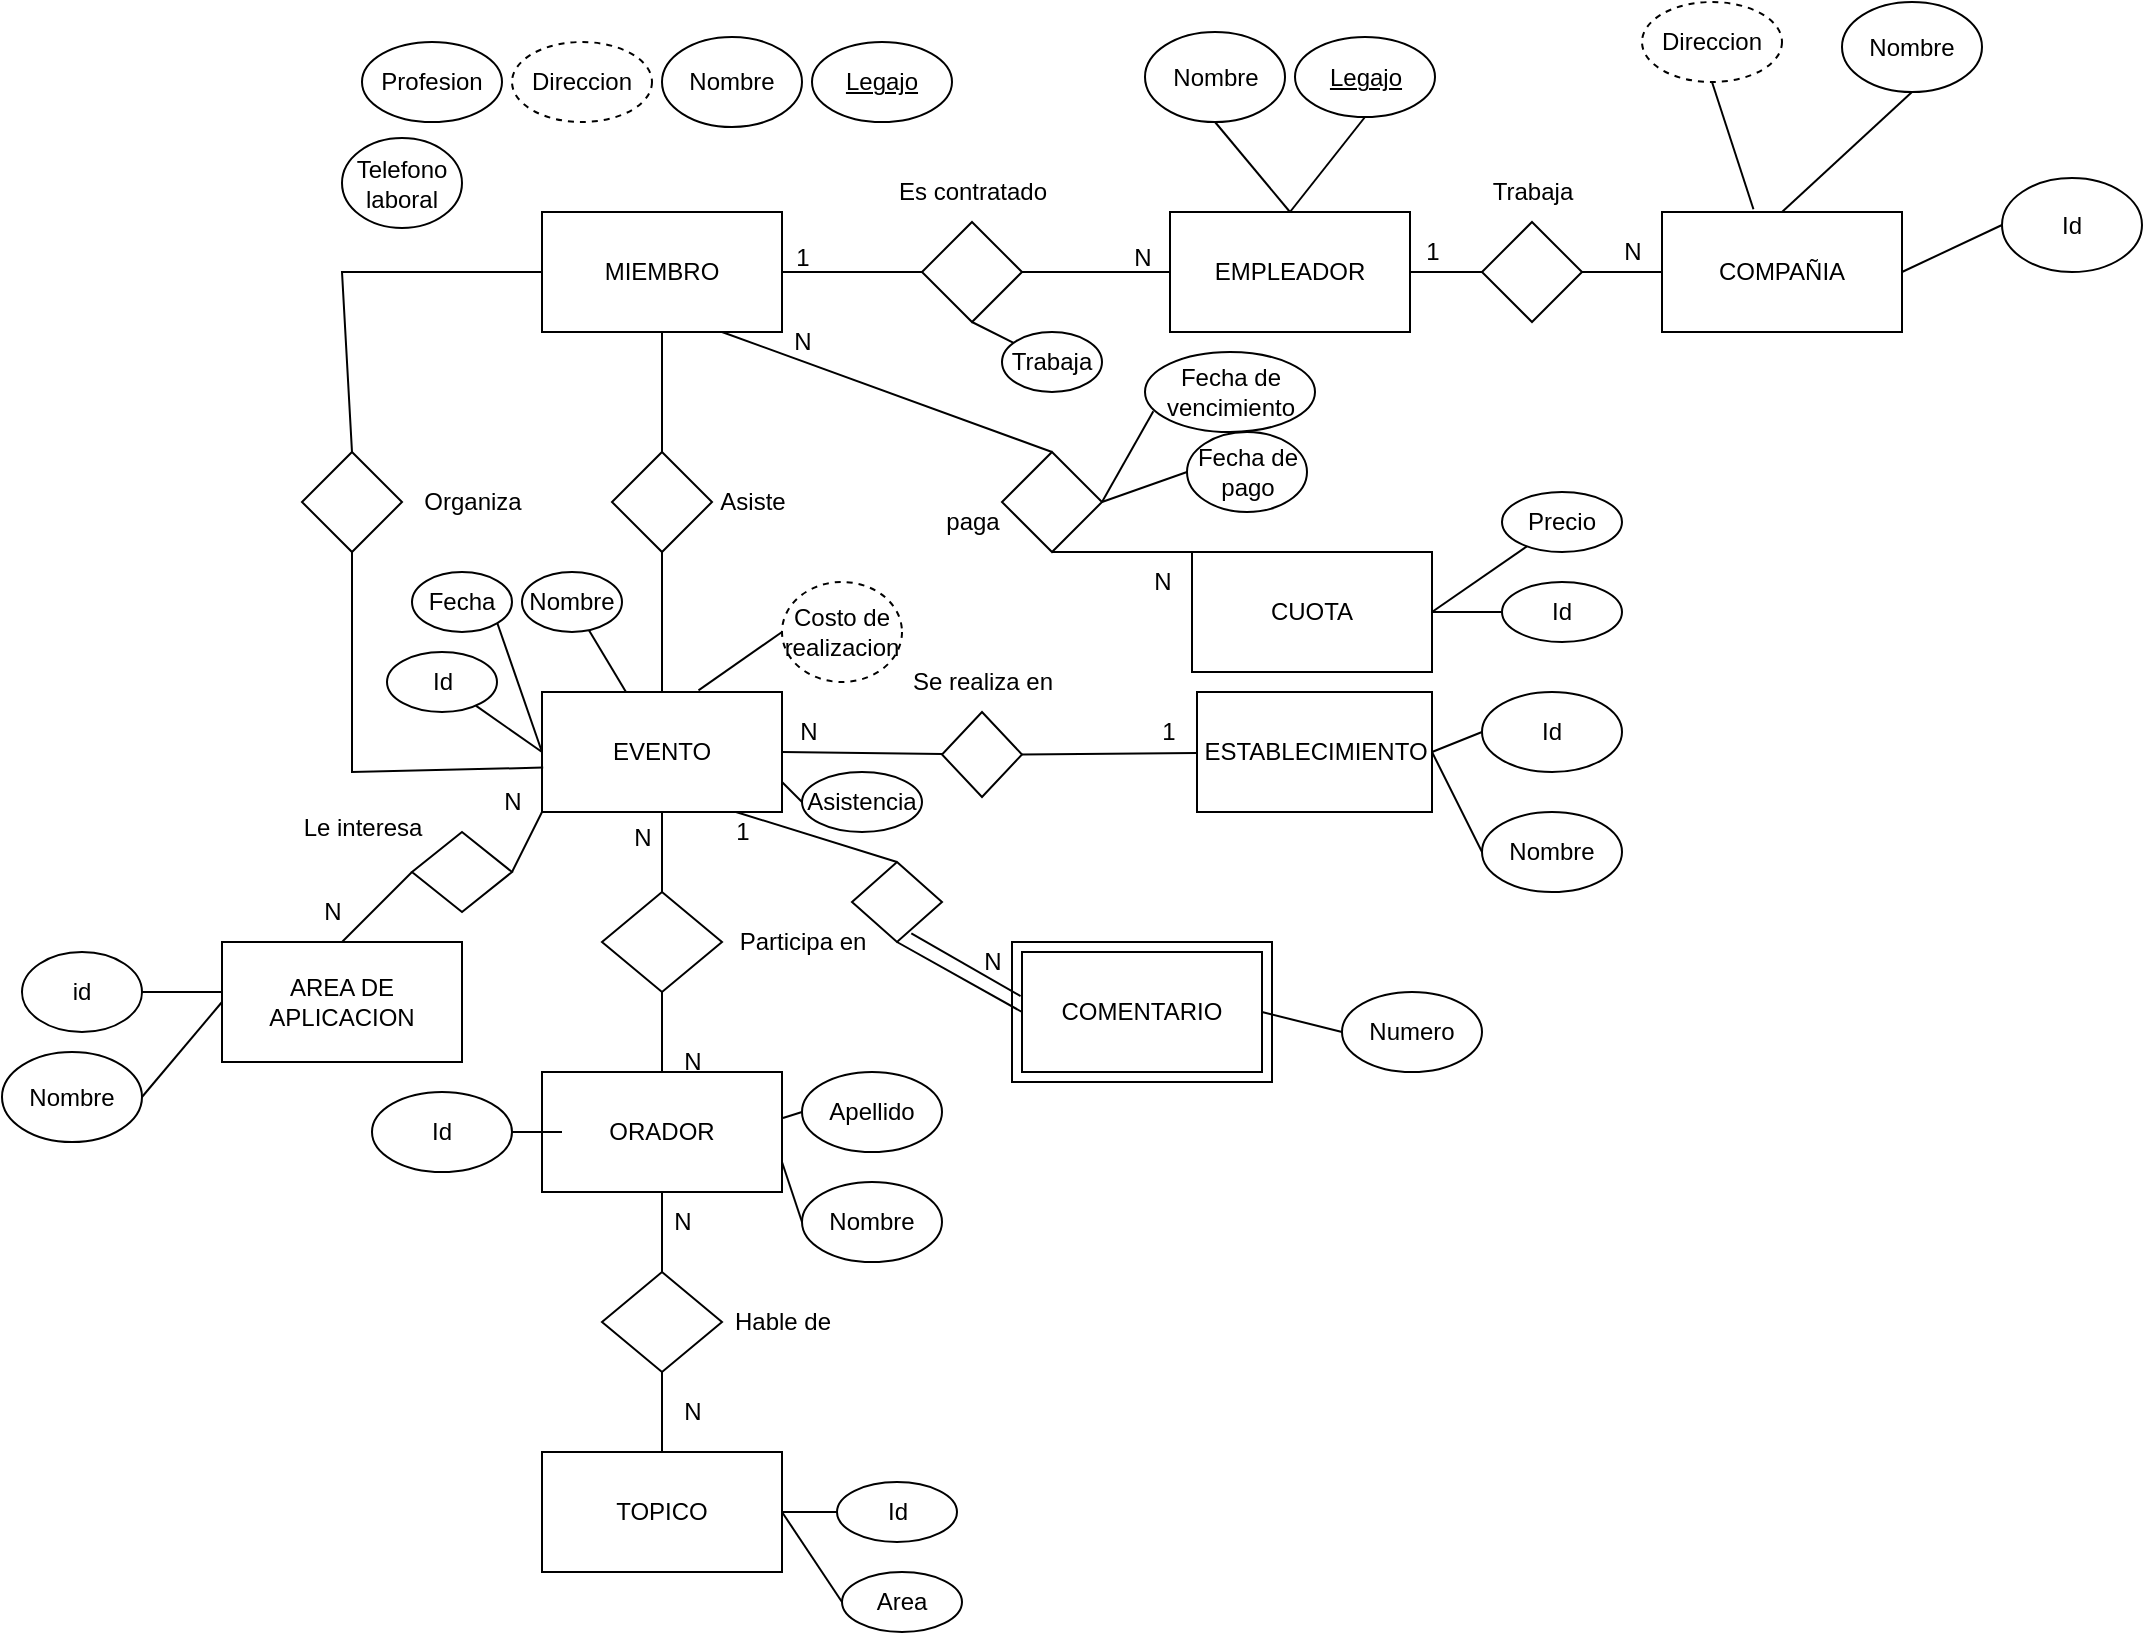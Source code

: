 <mxfile version="21.1.8" type="device">
  <diagram name="Página-1" id="GfS5PUBoxYJQztUa7kK-">
    <mxGraphModel dx="2062" dy="1815" grid="1" gridSize="10" guides="1" tooltips="1" connect="1" arrows="1" fold="1" page="1" pageScale="1" pageWidth="827" pageHeight="1169" math="0" shadow="0">
      <root>
        <mxCell id="0" />
        <mxCell id="1" parent="0" />
        <mxCell id="ZhaH2Ic472sz3L4v5rn1-83" value="" style="rounded=0;whiteSpace=wrap;html=1;glass=0;shadow=0;" vertex="1" parent="1">
          <mxGeometry x="275" y="405" width="130" height="70" as="geometry" />
        </mxCell>
        <mxCell id="ZhaH2Ic472sz3L4v5rn1-1" value="MIEMBRO" style="rounded=0;whiteSpace=wrap;html=1;" vertex="1" parent="1">
          <mxGeometry x="40" y="40" width="120" height="60" as="geometry" />
        </mxCell>
        <mxCell id="ZhaH2Ic472sz3L4v5rn1-2" value="EMPLEADOR" style="rounded=0;whiteSpace=wrap;html=1;" vertex="1" parent="1">
          <mxGeometry x="354" y="40" width="120" height="60" as="geometry" />
        </mxCell>
        <mxCell id="ZhaH2Ic472sz3L4v5rn1-3" value="" style="endArrow=none;html=1;rounded=0;exitX=1;exitY=0.5;exitDx=0;exitDy=0;" edge="1" parent="1" source="ZhaH2Ic472sz3L4v5rn1-1" target="ZhaH2Ic472sz3L4v5rn1-4">
          <mxGeometry width="50" height="50" relative="1" as="geometry">
            <mxPoint x="200" y="80" as="sourcePoint" />
            <mxPoint x="250" y="30" as="targetPoint" />
          </mxGeometry>
        </mxCell>
        <mxCell id="ZhaH2Ic472sz3L4v5rn1-4" value="" style="rhombus;whiteSpace=wrap;html=1;" vertex="1" parent="1">
          <mxGeometry x="230" y="45" width="50" height="50" as="geometry" />
        </mxCell>
        <mxCell id="ZhaH2Ic472sz3L4v5rn1-5" value="" style="endArrow=none;html=1;rounded=0;exitX=1;exitY=0.5;exitDx=0;exitDy=0;" edge="1" parent="1" source="ZhaH2Ic472sz3L4v5rn1-4" target="ZhaH2Ic472sz3L4v5rn1-2">
          <mxGeometry width="50" height="50" relative="1" as="geometry">
            <mxPoint x="390" y="210" as="sourcePoint" />
            <mxPoint x="440" y="160" as="targetPoint" />
          </mxGeometry>
        </mxCell>
        <mxCell id="ZhaH2Ic472sz3L4v5rn1-6" value="Es contratado" style="text;html=1;align=center;verticalAlign=middle;resizable=0;points=[];autosize=1;strokeColor=none;fillColor=none;" vertex="1" parent="1">
          <mxGeometry x="205" y="15" width="100" height="30" as="geometry" />
        </mxCell>
        <mxCell id="ZhaH2Ic472sz3L4v5rn1-7" value="EVENTO" style="rounded=0;whiteSpace=wrap;html=1;" vertex="1" parent="1">
          <mxGeometry x="40" y="280" width="120" height="60" as="geometry" />
        </mxCell>
        <mxCell id="ZhaH2Ic472sz3L4v5rn1-8" value="1" style="text;html=1;align=center;verticalAlign=middle;resizable=0;points=[];autosize=1;strokeColor=none;fillColor=none;" vertex="1" parent="1">
          <mxGeometry x="155" y="48" width="30" height="30" as="geometry" />
        </mxCell>
        <mxCell id="ZhaH2Ic472sz3L4v5rn1-9" value="N" style="text;html=1;align=center;verticalAlign=middle;resizable=0;points=[];autosize=1;strokeColor=none;fillColor=none;" vertex="1" parent="1">
          <mxGeometry x="325" y="48" width="30" height="30" as="geometry" />
        </mxCell>
        <mxCell id="ZhaH2Ic472sz3L4v5rn1-10" value="CUOTA" style="whiteSpace=wrap;html=1;" vertex="1" parent="1">
          <mxGeometry x="365" y="210" width="120" height="60" as="geometry" />
        </mxCell>
        <mxCell id="ZhaH2Ic472sz3L4v5rn1-12" value="TOPICO" style="whiteSpace=wrap;html=1;" vertex="1" parent="1">
          <mxGeometry x="40" y="660" width="120" height="60" as="geometry" />
        </mxCell>
        <mxCell id="ZhaH2Ic472sz3L4v5rn1-13" value="COMPAÑIA" style="whiteSpace=wrap;html=1;" vertex="1" parent="1">
          <mxGeometry x="600" y="40" width="120" height="60" as="geometry" />
        </mxCell>
        <mxCell id="ZhaH2Ic472sz3L4v5rn1-14" value="AREA DE APLICACION" style="whiteSpace=wrap;html=1;" vertex="1" parent="1">
          <mxGeometry x="-120" y="405" width="120" height="60" as="geometry" />
        </mxCell>
        <mxCell id="ZhaH2Ic472sz3L4v5rn1-15" value="" style="endArrow=none;html=1;rounded=0;exitX=0.5;exitY=1;exitDx=0;exitDy=0;" edge="1" parent="1" source="ZhaH2Ic472sz3L4v5rn1-4" target="ZhaH2Ic472sz3L4v5rn1-16">
          <mxGeometry width="50" height="50" relative="1" as="geometry">
            <mxPoint x="390" y="200" as="sourcePoint" />
            <mxPoint x="270" y="120" as="targetPoint" />
          </mxGeometry>
        </mxCell>
        <mxCell id="ZhaH2Ic472sz3L4v5rn1-16" value="Trabaja" style="ellipse;whiteSpace=wrap;html=1;" vertex="1" parent="1">
          <mxGeometry x="270" y="100" width="50" height="30" as="geometry" />
        </mxCell>
        <mxCell id="ZhaH2Ic472sz3L4v5rn1-17" value="" style="endArrow=none;html=1;rounded=0;entryX=1;entryY=0.5;entryDx=0;entryDy=0;exitX=0;exitY=0.5;exitDx=0;exitDy=0;" edge="1" parent="1" source="ZhaH2Ic472sz3L4v5rn1-18" target="ZhaH2Ic472sz3L4v5rn1-2">
          <mxGeometry width="50" height="50" relative="1" as="geometry">
            <mxPoint x="390" y="200" as="sourcePoint" />
            <mxPoint x="440" y="150" as="targetPoint" />
          </mxGeometry>
        </mxCell>
        <mxCell id="ZhaH2Ic472sz3L4v5rn1-18" value="" style="rhombus;whiteSpace=wrap;html=1;" vertex="1" parent="1">
          <mxGeometry x="510" y="45" width="50" height="50" as="geometry" />
        </mxCell>
        <mxCell id="ZhaH2Ic472sz3L4v5rn1-19" value="" style="endArrow=none;html=1;rounded=0;exitX=0;exitY=0.5;exitDx=0;exitDy=0;" edge="1" parent="1" source="ZhaH2Ic472sz3L4v5rn1-13">
          <mxGeometry width="50" height="50" relative="1" as="geometry">
            <mxPoint x="520" y="80" as="sourcePoint" />
            <mxPoint x="560" y="70" as="targetPoint" />
          </mxGeometry>
        </mxCell>
        <mxCell id="ZhaH2Ic472sz3L4v5rn1-21" value="Trabaja" style="text;html=1;align=center;verticalAlign=middle;resizable=0;points=[];autosize=1;strokeColor=none;fillColor=none;" vertex="1" parent="1">
          <mxGeometry x="505" y="15" width="60" height="30" as="geometry" />
        </mxCell>
        <mxCell id="ZhaH2Ic472sz3L4v5rn1-22" value="" style="rhombus;whiteSpace=wrap;html=1;" vertex="1" parent="1">
          <mxGeometry x="270" y="160" width="50" height="50" as="geometry" />
        </mxCell>
        <mxCell id="ZhaH2Ic472sz3L4v5rn1-24" value="" style="endArrow=none;html=1;rounded=0;exitX=0.75;exitY=1;exitDx=0;exitDy=0;entryX=0.5;entryY=0;entryDx=0;entryDy=0;" edge="1" parent="1" source="ZhaH2Ic472sz3L4v5rn1-1" target="ZhaH2Ic472sz3L4v5rn1-22">
          <mxGeometry width="50" height="50" relative="1" as="geometry">
            <mxPoint x="360" y="300" as="sourcePoint" />
            <mxPoint x="410" y="250" as="targetPoint" />
          </mxGeometry>
        </mxCell>
        <mxCell id="ZhaH2Ic472sz3L4v5rn1-25" value="" style="endArrow=none;html=1;rounded=0;exitX=0.5;exitY=1;exitDx=0;exitDy=0;entryX=0.5;entryY=0;entryDx=0;entryDy=0;" edge="1" parent="1" source="ZhaH2Ic472sz3L4v5rn1-22" target="ZhaH2Ic472sz3L4v5rn1-10">
          <mxGeometry width="50" height="50" relative="1" as="geometry">
            <mxPoint x="360" y="300" as="sourcePoint" />
            <mxPoint x="410" y="250" as="targetPoint" />
          </mxGeometry>
        </mxCell>
        <mxCell id="ZhaH2Ic472sz3L4v5rn1-26" value="N" style="text;html=1;align=center;verticalAlign=middle;resizable=0;points=[];autosize=1;strokeColor=none;fillColor=none;" vertex="1" parent="1">
          <mxGeometry x="155" y="90" width="30" height="30" as="geometry" />
        </mxCell>
        <mxCell id="ZhaH2Ic472sz3L4v5rn1-27" value="N" style="text;html=1;align=center;verticalAlign=middle;resizable=0;points=[];autosize=1;strokeColor=none;fillColor=none;" vertex="1" parent="1">
          <mxGeometry x="335" y="210" width="30" height="30" as="geometry" />
        </mxCell>
        <mxCell id="ZhaH2Ic472sz3L4v5rn1-28" value="paga" style="text;html=1;align=center;verticalAlign=middle;resizable=0;points=[];autosize=1;strokeColor=none;fillColor=none;" vertex="1" parent="1">
          <mxGeometry x="230" y="180" width="50" height="30" as="geometry" />
        </mxCell>
        <mxCell id="ZhaH2Ic472sz3L4v5rn1-29" value="Fecha de pago" style="ellipse;whiteSpace=wrap;html=1;" vertex="1" parent="1">
          <mxGeometry x="362.5" y="150" width="60" height="40" as="geometry" />
        </mxCell>
        <mxCell id="ZhaH2Ic472sz3L4v5rn1-30" value="" style="endArrow=none;html=1;rounded=0;exitX=1;exitY=0.5;exitDx=0;exitDy=0;entryX=0;entryY=0.5;entryDx=0;entryDy=0;" edge="1" parent="1" source="ZhaH2Ic472sz3L4v5rn1-22" target="ZhaH2Ic472sz3L4v5rn1-29">
          <mxGeometry width="50" height="50" relative="1" as="geometry">
            <mxPoint x="360" y="200" as="sourcePoint" />
            <mxPoint x="410" y="150" as="targetPoint" />
          </mxGeometry>
        </mxCell>
        <mxCell id="ZhaH2Ic472sz3L4v5rn1-31" value="Fecha de vencimiento" style="ellipse;whiteSpace=wrap;html=1;" vertex="1" parent="1">
          <mxGeometry x="341.5" y="110" width="85" height="40" as="geometry" />
        </mxCell>
        <mxCell id="ZhaH2Ic472sz3L4v5rn1-32" value="" style="endArrow=none;html=1;rounded=0;exitX=1;exitY=0.5;exitDx=0;exitDy=0;entryX=0.049;entryY=0.74;entryDx=0;entryDy=0;entryPerimeter=0;" edge="1" parent="1" source="ZhaH2Ic472sz3L4v5rn1-22" target="ZhaH2Ic472sz3L4v5rn1-31">
          <mxGeometry width="50" height="50" relative="1" as="geometry">
            <mxPoint x="360" y="200" as="sourcePoint" />
            <mxPoint x="410" y="150" as="targetPoint" />
          </mxGeometry>
        </mxCell>
        <mxCell id="ZhaH2Ic472sz3L4v5rn1-36" value="" style="rhombus;whiteSpace=wrap;html=1;" vertex="1" parent="1">
          <mxGeometry x="-80" y="160" width="50" height="50" as="geometry" />
        </mxCell>
        <mxCell id="ZhaH2Ic472sz3L4v5rn1-38" value="" style="endArrow=none;html=1;rounded=0;exitX=0.5;exitY=0;exitDx=0;exitDy=0;entryX=0;entryY=0.5;entryDx=0;entryDy=0;" edge="1" parent="1" source="ZhaH2Ic472sz3L4v5rn1-36" target="ZhaH2Ic472sz3L4v5rn1-1">
          <mxGeometry width="50" height="50" relative="1" as="geometry">
            <mxPoint x="360" y="200" as="sourcePoint" />
            <mxPoint x="410" y="150" as="targetPoint" />
            <Array as="points">
              <mxPoint x="-60" y="70" />
            </Array>
          </mxGeometry>
        </mxCell>
        <mxCell id="ZhaH2Ic472sz3L4v5rn1-39" value="" style="endArrow=none;html=1;rounded=0;exitX=0.5;exitY=1;exitDx=0;exitDy=0;entryX=0.005;entryY=0.63;entryDx=0;entryDy=0;entryPerimeter=0;" edge="1" parent="1" source="ZhaH2Ic472sz3L4v5rn1-36" target="ZhaH2Ic472sz3L4v5rn1-7">
          <mxGeometry width="50" height="50" relative="1" as="geometry">
            <mxPoint x="360" y="200" as="sourcePoint" />
            <mxPoint x="410" y="150" as="targetPoint" />
            <Array as="points">
              <mxPoint x="-55" y="320" />
            </Array>
          </mxGeometry>
        </mxCell>
        <mxCell id="ZhaH2Ic472sz3L4v5rn1-40" value="Organiza" style="text;html=1;align=center;verticalAlign=middle;resizable=0;points=[];autosize=1;strokeColor=none;fillColor=none;" vertex="1" parent="1">
          <mxGeometry x="-30" y="170" width="70" height="30" as="geometry" />
        </mxCell>
        <mxCell id="ZhaH2Ic472sz3L4v5rn1-42" value="" style="endArrow=none;html=1;rounded=0;exitX=0.5;exitY=1;exitDx=0;exitDy=0;entryX=0.5;entryY=0;entryDx=0;entryDy=0;" edge="1" parent="1" source="ZhaH2Ic472sz3L4v5rn1-43" target="ZhaH2Ic472sz3L4v5rn1-7">
          <mxGeometry width="50" height="50" relative="1" as="geometry">
            <mxPoint x="360" y="200" as="sourcePoint" />
            <mxPoint x="410" y="150" as="targetPoint" />
          </mxGeometry>
        </mxCell>
        <mxCell id="ZhaH2Ic472sz3L4v5rn1-43" value="" style="rhombus;whiteSpace=wrap;html=1;" vertex="1" parent="1">
          <mxGeometry x="75" y="160" width="50" height="50" as="geometry" />
        </mxCell>
        <mxCell id="ZhaH2Ic472sz3L4v5rn1-44" value="" style="endArrow=none;html=1;rounded=0;exitX=0.5;exitY=1;exitDx=0;exitDy=0;entryX=0.5;entryY=0;entryDx=0;entryDy=0;" edge="1" parent="1" source="ZhaH2Ic472sz3L4v5rn1-1" target="ZhaH2Ic472sz3L4v5rn1-43">
          <mxGeometry width="50" height="50" relative="1" as="geometry">
            <mxPoint x="360" y="200" as="sourcePoint" />
            <mxPoint x="410" y="150" as="targetPoint" />
          </mxGeometry>
        </mxCell>
        <mxCell id="ZhaH2Ic472sz3L4v5rn1-45" value="Asiste" style="text;html=1;align=center;verticalAlign=middle;resizable=0;points=[];autosize=1;strokeColor=none;fillColor=none;" vertex="1" parent="1">
          <mxGeometry x="115" y="170" width="60" height="30" as="geometry" />
        </mxCell>
        <mxCell id="ZhaH2Ic472sz3L4v5rn1-46" value="" style="endArrow=none;html=1;rounded=0;exitX=0.5;exitY=1;exitDx=0;exitDy=0;" edge="1" parent="1" source="ZhaH2Ic472sz3L4v5rn1-7" target="ZhaH2Ic472sz3L4v5rn1-47">
          <mxGeometry width="50" height="50" relative="1" as="geometry">
            <mxPoint x="360" y="400" as="sourcePoint" />
            <mxPoint x="100" y="400" as="targetPoint" />
          </mxGeometry>
        </mxCell>
        <mxCell id="ZhaH2Ic472sz3L4v5rn1-47" value="" style="rhombus;whiteSpace=wrap;html=1;" vertex="1" parent="1">
          <mxGeometry x="70" y="380" width="60" height="50" as="geometry" />
        </mxCell>
        <mxCell id="ZhaH2Ic472sz3L4v5rn1-48" value="" style="endArrow=none;html=1;rounded=0;exitX=0.5;exitY=1;exitDx=0;exitDy=0;" edge="1" parent="1" source="ZhaH2Ic472sz3L4v5rn1-47">
          <mxGeometry width="50" height="50" relative="1" as="geometry">
            <mxPoint x="360" y="400" as="sourcePoint" />
            <mxPoint x="100" y="480" as="targetPoint" />
          </mxGeometry>
        </mxCell>
        <mxCell id="ZhaH2Ic472sz3L4v5rn1-49" value="ORADOR" style="rounded=0;whiteSpace=wrap;html=1;" vertex="1" parent="1">
          <mxGeometry x="40" y="470" width="120" height="60" as="geometry" />
        </mxCell>
        <mxCell id="ZhaH2Ic472sz3L4v5rn1-50" value="" style="rhombus;whiteSpace=wrap;html=1;" vertex="1" parent="1">
          <mxGeometry x="70" y="570" width="60" height="50" as="geometry" />
        </mxCell>
        <mxCell id="ZhaH2Ic472sz3L4v5rn1-51" value="" style="endArrow=none;html=1;rounded=0;exitX=0.5;exitY=0;exitDx=0;exitDy=0;entryX=0.5;entryY=1;entryDx=0;entryDy=0;" edge="1" parent="1" source="ZhaH2Ic472sz3L4v5rn1-50" target="ZhaH2Ic472sz3L4v5rn1-49">
          <mxGeometry width="50" height="50" relative="1" as="geometry">
            <mxPoint x="360" y="500" as="sourcePoint" />
            <mxPoint x="410" y="450" as="targetPoint" />
          </mxGeometry>
        </mxCell>
        <mxCell id="ZhaH2Ic472sz3L4v5rn1-52" value="" style="endArrow=none;html=1;rounded=0;exitX=0.5;exitY=0;exitDx=0;exitDy=0;entryX=0.5;entryY=1;entryDx=0;entryDy=0;" edge="1" parent="1" source="ZhaH2Ic472sz3L4v5rn1-12" target="ZhaH2Ic472sz3L4v5rn1-50">
          <mxGeometry width="50" height="50" relative="1" as="geometry">
            <mxPoint x="110" y="580" as="sourcePoint" />
            <mxPoint x="110" y="550" as="targetPoint" />
          </mxGeometry>
        </mxCell>
        <mxCell id="ZhaH2Ic472sz3L4v5rn1-53" value="N" style="text;html=1;align=center;verticalAlign=middle;resizable=0;points=[];autosize=1;strokeColor=none;fillColor=none;" vertex="1" parent="1">
          <mxGeometry x="95" y="530" width="30" height="30" as="geometry" />
        </mxCell>
        <mxCell id="ZhaH2Ic472sz3L4v5rn1-54" value="N" style="text;html=1;align=center;verticalAlign=middle;resizable=0;points=[];autosize=1;strokeColor=none;fillColor=none;" vertex="1" parent="1">
          <mxGeometry x="100" y="625" width="30" height="30" as="geometry" />
        </mxCell>
        <mxCell id="ZhaH2Ic472sz3L4v5rn1-55" value="COMENTARIO" style="whiteSpace=wrap;html=1;" vertex="1" parent="1">
          <mxGeometry x="280" y="410" width="120" height="60" as="geometry" />
        </mxCell>
        <mxCell id="ZhaH2Ic472sz3L4v5rn1-56" value="Participa en" style="text;html=1;align=center;verticalAlign=middle;resizable=0;points=[];autosize=1;strokeColor=none;fillColor=none;" vertex="1" parent="1">
          <mxGeometry x="125" y="390" width="90" height="30" as="geometry" />
        </mxCell>
        <mxCell id="ZhaH2Ic472sz3L4v5rn1-57" value="N" style="text;html=1;align=center;verticalAlign=middle;resizable=0;points=[];autosize=1;strokeColor=none;fillColor=none;" vertex="1" parent="1">
          <mxGeometry x="75" y="338" width="30" height="30" as="geometry" />
        </mxCell>
        <mxCell id="ZhaH2Ic472sz3L4v5rn1-58" value="N" style="text;html=1;align=center;verticalAlign=middle;resizable=0;points=[];autosize=1;strokeColor=none;fillColor=none;" vertex="1" parent="1">
          <mxGeometry x="100" y="450" width="30" height="30" as="geometry" />
        </mxCell>
        <mxCell id="ZhaH2Ic472sz3L4v5rn1-59" value="N" style="text;html=1;align=center;verticalAlign=middle;resizable=0;points=[];autosize=1;strokeColor=none;fillColor=none;" vertex="1" parent="1">
          <mxGeometry x="570" y="45" width="30" height="30" as="geometry" />
        </mxCell>
        <mxCell id="ZhaH2Ic472sz3L4v5rn1-60" value="1" style="text;html=1;align=center;verticalAlign=middle;resizable=0;points=[];autosize=1;strokeColor=none;fillColor=none;" vertex="1" parent="1">
          <mxGeometry x="470" y="45" width="30" height="30" as="geometry" />
        </mxCell>
        <mxCell id="ZhaH2Ic472sz3L4v5rn1-64" value="Nombre" style="ellipse;whiteSpace=wrap;html=1;" vertex="1" parent="1">
          <mxGeometry x="100" y="-47.5" width="70" height="45" as="geometry" />
        </mxCell>
        <mxCell id="ZhaH2Ic472sz3L4v5rn1-67" value="Direccion" style="ellipse;whiteSpace=wrap;html=1;dashed=1;" vertex="1" parent="1">
          <mxGeometry x="25" y="-45" width="70" height="40" as="geometry" />
        </mxCell>
        <mxCell id="ZhaH2Ic472sz3L4v5rn1-68" value="Profesion" style="ellipse;whiteSpace=wrap;html=1;" vertex="1" parent="1">
          <mxGeometry x="-50" y="-45" width="70" height="40" as="geometry" />
        </mxCell>
        <mxCell id="ZhaH2Ic472sz3L4v5rn1-69" value="ESTABLECIMIENTO" style="whiteSpace=wrap;html=1;" vertex="1" parent="1">
          <mxGeometry x="367.5" y="280" width="117.5" height="60" as="geometry" />
        </mxCell>
        <mxCell id="ZhaH2Ic472sz3L4v5rn1-70" value="Telefono laboral" style="ellipse;whiteSpace=wrap;html=1;" vertex="1" parent="1">
          <mxGeometry x="-60" y="3" width="60" height="45" as="geometry" />
        </mxCell>
        <mxCell id="ZhaH2Ic472sz3L4v5rn1-71" value="Costo de realizacion" style="ellipse;whiteSpace=wrap;html=1;dashed=1;" vertex="1" parent="1">
          <mxGeometry x="160" y="225" width="60" height="50" as="geometry" />
        </mxCell>
        <mxCell id="ZhaH2Ic472sz3L4v5rn1-73" value="" style="endArrow=none;html=1;rounded=0;exitX=0.652;exitY=-0.013;exitDx=0;exitDy=0;exitPerimeter=0;entryX=0;entryY=0.5;entryDx=0;entryDy=0;" edge="1" parent="1" source="ZhaH2Ic472sz3L4v5rn1-7" target="ZhaH2Ic472sz3L4v5rn1-71">
          <mxGeometry width="50" height="50" relative="1" as="geometry">
            <mxPoint x="350" y="300" as="sourcePoint" />
            <mxPoint x="400" y="250" as="targetPoint" />
          </mxGeometry>
        </mxCell>
        <mxCell id="ZhaH2Ic472sz3L4v5rn1-74" value="" style="endArrow=none;html=1;rounded=0;exitX=1;exitY=0.5;exitDx=0;exitDy=0;" edge="1" parent="1" source="ZhaH2Ic472sz3L4v5rn1-7" target="ZhaH2Ic472sz3L4v5rn1-75">
          <mxGeometry width="50" height="50" relative="1" as="geometry">
            <mxPoint x="350" y="300" as="sourcePoint" />
            <mxPoint x="230" y="310" as="targetPoint" />
          </mxGeometry>
        </mxCell>
        <mxCell id="ZhaH2Ic472sz3L4v5rn1-75" value="" style="rhombus;whiteSpace=wrap;html=1;" vertex="1" parent="1">
          <mxGeometry x="240" y="290" width="40" height="42.5" as="geometry" />
        </mxCell>
        <mxCell id="ZhaH2Ic472sz3L4v5rn1-76" value="" style="endArrow=none;html=1;rounded=0;exitX=1;exitY=0.5;exitDx=0;exitDy=0;" edge="1" parent="1" source="ZhaH2Ic472sz3L4v5rn1-75" target="ZhaH2Ic472sz3L4v5rn1-69">
          <mxGeometry width="50" height="50" relative="1" as="geometry">
            <mxPoint x="350" y="300" as="sourcePoint" />
            <mxPoint x="400" y="250" as="targetPoint" />
          </mxGeometry>
        </mxCell>
        <mxCell id="ZhaH2Ic472sz3L4v5rn1-77" value="Asistencia" style="ellipse;whiteSpace=wrap;html=1;" vertex="1" parent="1">
          <mxGeometry x="170" y="320" width="60" height="30" as="geometry" />
        </mxCell>
        <mxCell id="ZhaH2Ic472sz3L4v5rn1-78" value="&lt;u&gt;Legajo&lt;/u&gt;" style="ellipse;whiteSpace=wrap;html=1;" vertex="1" parent="1">
          <mxGeometry x="175" y="-45" width="70" height="40" as="geometry" />
        </mxCell>
        <mxCell id="ZhaH2Ic472sz3L4v5rn1-79" value="" style="endArrow=none;html=1;rounded=0;exitX=1;exitY=0.75;exitDx=0;exitDy=0;entryX=0;entryY=0.5;entryDx=0;entryDy=0;" edge="1" parent="1" source="ZhaH2Ic472sz3L4v5rn1-7" target="ZhaH2Ic472sz3L4v5rn1-77">
          <mxGeometry width="50" height="50" relative="1" as="geometry">
            <mxPoint x="220" y="370" as="sourcePoint" />
            <mxPoint x="270" y="320" as="targetPoint" />
          </mxGeometry>
        </mxCell>
        <mxCell id="ZhaH2Ic472sz3L4v5rn1-80" value="Se realiza en" style="text;html=1;align=center;verticalAlign=middle;resizable=0;points=[];autosize=1;strokeColor=none;fillColor=none;" vertex="1" parent="1">
          <mxGeometry x="215" y="260" width="90" height="30" as="geometry" />
        </mxCell>
        <mxCell id="ZhaH2Ic472sz3L4v5rn1-81" value="Hable de" style="text;html=1;align=center;verticalAlign=middle;resizable=0;points=[];autosize=1;strokeColor=none;fillColor=none;" vertex="1" parent="1">
          <mxGeometry x="125" y="580" width="70" height="30" as="geometry" />
        </mxCell>
        <mxCell id="ZhaH2Ic472sz3L4v5rn1-84" value="" style="endArrow=none;html=1;rounded=0;entryX=0.5;entryY=0;entryDx=0;entryDy=0;" edge="1" parent="1" target="ZhaH2Ic472sz3L4v5rn1-85">
          <mxGeometry width="50" height="50" relative="1" as="geometry">
            <mxPoint x="137" y="340" as="sourcePoint" />
            <mxPoint x="180" y="370" as="targetPoint" />
          </mxGeometry>
        </mxCell>
        <mxCell id="ZhaH2Ic472sz3L4v5rn1-85" value="" style="rhombus;whiteSpace=wrap;html=1;" vertex="1" parent="1">
          <mxGeometry x="195" y="365" width="45" height="40" as="geometry" />
        </mxCell>
        <mxCell id="ZhaH2Ic472sz3L4v5rn1-87" value="" style="endArrow=none;html=1;rounded=0;exitX=0.5;exitY=1;exitDx=0;exitDy=0;entryX=0;entryY=0.5;entryDx=0;entryDy=0;" edge="1" parent="1" source="ZhaH2Ic472sz3L4v5rn1-85" target="ZhaH2Ic472sz3L4v5rn1-55">
          <mxGeometry width="50" height="50" relative="1" as="geometry">
            <mxPoint x="280" y="380" as="sourcePoint" />
            <mxPoint x="270" y="440" as="targetPoint" />
          </mxGeometry>
        </mxCell>
        <mxCell id="ZhaH2Ic472sz3L4v5rn1-88" value="" style="endArrow=none;html=1;rounded=0;exitX=0.659;exitY=0.892;exitDx=0;exitDy=0;entryX=-0.006;entryY=0.367;entryDx=0;entryDy=0;entryPerimeter=0;exitPerimeter=0;" edge="1" parent="1" source="ZhaH2Ic472sz3L4v5rn1-85" target="ZhaH2Ic472sz3L4v5rn1-55">
          <mxGeometry width="50" height="50" relative="1" as="geometry">
            <mxPoint x="280" y="380" as="sourcePoint" />
            <mxPoint x="330" y="330" as="targetPoint" />
          </mxGeometry>
        </mxCell>
        <mxCell id="ZhaH2Ic472sz3L4v5rn1-90" value="1" style="text;html=1;align=center;verticalAlign=middle;resizable=0;points=[];autosize=1;strokeColor=none;fillColor=none;" vertex="1" parent="1">
          <mxGeometry x="125" y="335" width="30" height="30" as="geometry" />
        </mxCell>
        <mxCell id="ZhaH2Ic472sz3L4v5rn1-91" value="N" style="text;html=1;align=center;verticalAlign=middle;resizable=0;points=[];autosize=1;strokeColor=none;fillColor=none;" vertex="1" parent="1">
          <mxGeometry x="250" y="400" width="30" height="30" as="geometry" />
        </mxCell>
        <mxCell id="ZhaH2Ic472sz3L4v5rn1-93" value="" style="rhombus;whiteSpace=wrap;html=1;" vertex="1" parent="1">
          <mxGeometry x="-25" y="350" width="50" height="40" as="geometry" />
        </mxCell>
        <mxCell id="ZhaH2Ic472sz3L4v5rn1-94" value="" style="endArrow=none;html=1;rounded=0;entryX=0.5;entryY=0;entryDx=0;entryDy=0;exitX=0;exitY=0.5;exitDx=0;exitDy=0;" edge="1" parent="1" source="ZhaH2Ic472sz3L4v5rn1-93" target="ZhaH2Ic472sz3L4v5rn1-14">
          <mxGeometry width="50" height="50" relative="1" as="geometry">
            <mxPoint x="350" y="390" as="sourcePoint" />
            <mxPoint x="400" y="340" as="targetPoint" />
          </mxGeometry>
        </mxCell>
        <mxCell id="ZhaH2Ic472sz3L4v5rn1-95" value="" style="endArrow=none;html=1;rounded=0;exitX=1;exitY=0.5;exitDx=0;exitDy=0;entryX=0;entryY=1;entryDx=0;entryDy=0;" edge="1" parent="1" source="ZhaH2Ic472sz3L4v5rn1-93" target="ZhaH2Ic472sz3L4v5rn1-7">
          <mxGeometry width="50" height="50" relative="1" as="geometry">
            <mxPoint x="350" y="390" as="sourcePoint" />
            <mxPoint x="400" y="340" as="targetPoint" />
          </mxGeometry>
        </mxCell>
        <mxCell id="ZhaH2Ic472sz3L4v5rn1-96" value="id" style="ellipse;whiteSpace=wrap;html=1;" vertex="1" parent="1">
          <mxGeometry x="-220" y="410" width="60" height="40" as="geometry" />
        </mxCell>
        <mxCell id="ZhaH2Ic472sz3L4v5rn1-97" value="Nombre" style="ellipse;whiteSpace=wrap;html=1;direction=south;" vertex="1" parent="1">
          <mxGeometry x="-230" y="460" width="70" height="45" as="geometry" />
        </mxCell>
        <mxCell id="ZhaH2Ic472sz3L4v5rn1-98" value="" style="endArrow=none;html=1;rounded=0;exitX=1;exitY=0.5;exitDx=0;exitDy=0;" edge="1" parent="1" source="ZhaH2Ic472sz3L4v5rn1-96">
          <mxGeometry width="50" height="50" relative="1" as="geometry">
            <mxPoint x="350" y="390" as="sourcePoint" />
            <mxPoint x="-120" y="430" as="targetPoint" />
          </mxGeometry>
        </mxCell>
        <mxCell id="ZhaH2Ic472sz3L4v5rn1-100" value="" style="endArrow=none;html=1;rounded=0;exitX=0.5;exitY=0;exitDx=0;exitDy=0;entryX=0;entryY=0.5;entryDx=0;entryDy=0;" edge="1" parent="1" source="ZhaH2Ic472sz3L4v5rn1-97" target="ZhaH2Ic472sz3L4v5rn1-14">
          <mxGeometry width="50" height="50" relative="1" as="geometry">
            <mxPoint x="350" y="390" as="sourcePoint" />
            <mxPoint x="400" y="340" as="targetPoint" />
          </mxGeometry>
        </mxCell>
        <mxCell id="ZhaH2Ic472sz3L4v5rn1-102" value="Id" style="ellipse;whiteSpace=wrap;html=1;" vertex="1" parent="1">
          <mxGeometry x="510" y="280" width="70" height="40" as="geometry" />
        </mxCell>
        <mxCell id="ZhaH2Ic472sz3L4v5rn1-103" value="Nombre" style="ellipse;whiteSpace=wrap;html=1;" vertex="1" parent="1">
          <mxGeometry x="510" y="340" width="70" height="40" as="geometry" />
        </mxCell>
        <mxCell id="ZhaH2Ic472sz3L4v5rn1-104" value="" style="endArrow=none;html=1;rounded=0;entryX=0;entryY=0.5;entryDx=0;entryDy=0;exitX=1;exitY=0.5;exitDx=0;exitDy=0;" edge="1" parent="1" source="ZhaH2Ic472sz3L4v5rn1-69" target="ZhaH2Ic472sz3L4v5rn1-102">
          <mxGeometry width="50" height="50" relative="1" as="geometry">
            <mxPoint x="360" y="390" as="sourcePoint" />
            <mxPoint x="410" y="340" as="targetPoint" />
          </mxGeometry>
        </mxCell>
        <mxCell id="ZhaH2Ic472sz3L4v5rn1-105" value="" style="endArrow=none;html=1;rounded=0;entryX=0;entryY=0.5;entryDx=0;entryDy=0;exitX=1;exitY=0.5;exitDx=0;exitDy=0;" edge="1" parent="1" source="ZhaH2Ic472sz3L4v5rn1-69" target="ZhaH2Ic472sz3L4v5rn1-103">
          <mxGeometry width="50" height="50" relative="1" as="geometry">
            <mxPoint x="360" y="390" as="sourcePoint" />
            <mxPoint x="410" y="340" as="targetPoint" />
          </mxGeometry>
        </mxCell>
        <mxCell id="ZhaH2Ic472sz3L4v5rn1-106" value="Numero" style="ellipse;whiteSpace=wrap;html=1;" vertex="1" parent="1">
          <mxGeometry x="440" y="430" width="70" height="40" as="geometry" />
        </mxCell>
        <mxCell id="ZhaH2Ic472sz3L4v5rn1-107" value="" style="endArrow=none;html=1;rounded=0;entryX=0;entryY=0.5;entryDx=0;entryDy=0;exitX=1;exitY=0.5;exitDx=0;exitDy=0;" edge="1" parent="1" source="ZhaH2Ic472sz3L4v5rn1-55" target="ZhaH2Ic472sz3L4v5rn1-106">
          <mxGeometry width="50" height="50" relative="1" as="geometry">
            <mxPoint x="360" y="390" as="sourcePoint" />
            <mxPoint x="410" y="340" as="targetPoint" />
          </mxGeometry>
        </mxCell>
        <mxCell id="ZhaH2Ic472sz3L4v5rn1-108" value="Nombre" style="ellipse;whiteSpace=wrap;html=1;" vertex="1" parent="1">
          <mxGeometry x="170" y="525" width="70" height="40" as="geometry" />
        </mxCell>
        <mxCell id="ZhaH2Ic472sz3L4v5rn1-109" value="Apellido" style="ellipse;whiteSpace=wrap;html=1;" vertex="1" parent="1">
          <mxGeometry x="170" y="470" width="70" height="40" as="geometry" />
        </mxCell>
        <mxCell id="ZhaH2Ic472sz3L4v5rn1-110" value="Id" style="ellipse;whiteSpace=wrap;html=1;" vertex="1" parent="1">
          <mxGeometry x="-45" y="480" width="70" height="40" as="geometry" />
        </mxCell>
        <mxCell id="ZhaH2Ic472sz3L4v5rn1-111" value="" style="endArrow=none;html=1;rounded=0;exitX=1;exitY=0.5;exitDx=0;exitDy=0;" edge="1" parent="1" source="ZhaH2Ic472sz3L4v5rn1-110">
          <mxGeometry width="50" height="50" relative="1" as="geometry">
            <mxPoint x="360" y="390" as="sourcePoint" />
            <mxPoint x="50" y="500" as="targetPoint" />
          </mxGeometry>
        </mxCell>
        <mxCell id="ZhaH2Ic472sz3L4v5rn1-112" value="" style="endArrow=none;html=1;rounded=0;exitX=1.004;exitY=0.383;exitDx=0;exitDy=0;exitPerimeter=0;entryX=0;entryY=0.5;entryDx=0;entryDy=0;" edge="1" parent="1" source="ZhaH2Ic472sz3L4v5rn1-49" target="ZhaH2Ic472sz3L4v5rn1-109">
          <mxGeometry width="50" height="50" relative="1" as="geometry">
            <mxPoint x="360" y="390" as="sourcePoint" />
            <mxPoint x="180" y="500" as="targetPoint" />
          </mxGeometry>
        </mxCell>
        <mxCell id="ZhaH2Ic472sz3L4v5rn1-113" value="" style="endArrow=none;html=1;rounded=0;exitX=1;exitY=0.75;exitDx=0;exitDy=0;entryX=0;entryY=0.5;entryDx=0;entryDy=0;" edge="1" parent="1" source="ZhaH2Ic472sz3L4v5rn1-49" target="ZhaH2Ic472sz3L4v5rn1-108">
          <mxGeometry width="50" height="50" relative="1" as="geometry">
            <mxPoint x="410" y="520" as="sourcePoint" />
            <mxPoint x="460" y="470" as="targetPoint" />
          </mxGeometry>
        </mxCell>
        <mxCell id="ZhaH2Ic472sz3L4v5rn1-114" value="" style="endArrow=none;html=1;rounded=0;exitX=1;exitY=0.5;exitDx=0;exitDy=0;" edge="1" parent="1" source="ZhaH2Ic472sz3L4v5rn1-12" target="ZhaH2Ic472sz3L4v5rn1-115">
          <mxGeometry width="50" height="50" relative="1" as="geometry">
            <mxPoint x="490" y="500" as="sourcePoint" />
            <mxPoint x="540" y="450" as="targetPoint" />
          </mxGeometry>
        </mxCell>
        <mxCell id="ZhaH2Ic472sz3L4v5rn1-115" value="Id" style="ellipse;whiteSpace=wrap;html=1;" vertex="1" parent="1">
          <mxGeometry x="187.5" y="675" width="60" height="30" as="geometry" />
        </mxCell>
        <mxCell id="ZhaH2Ic472sz3L4v5rn1-116" value="Area" style="ellipse;whiteSpace=wrap;html=1;" vertex="1" parent="1">
          <mxGeometry x="190" y="720" width="60" height="30" as="geometry" />
        </mxCell>
        <mxCell id="ZhaH2Ic472sz3L4v5rn1-117" value="" style="endArrow=none;html=1;rounded=0;exitX=1;exitY=0.5;exitDx=0;exitDy=0;entryX=0;entryY=0.5;entryDx=0;entryDy=0;" edge="1" parent="1" source="ZhaH2Ic472sz3L4v5rn1-12" target="ZhaH2Ic472sz3L4v5rn1-116">
          <mxGeometry width="50" height="50" relative="1" as="geometry">
            <mxPoint x="490" y="500" as="sourcePoint" />
            <mxPoint x="540" y="450" as="targetPoint" />
          </mxGeometry>
        </mxCell>
        <mxCell id="ZhaH2Ic472sz3L4v5rn1-118" value="" style="endArrow=none;html=1;rounded=0;exitX=1;exitY=0.5;exitDx=0;exitDy=0;" edge="1" parent="1" source="ZhaH2Ic472sz3L4v5rn1-10" target="ZhaH2Ic472sz3L4v5rn1-119">
          <mxGeometry width="50" height="50" relative="1" as="geometry">
            <mxPoint x="490" y="150" as="sourcePoint" />
            <mxPoint x="540" y="240" as="targetPoint" />
          </mxGeometry>
        </mxCell>
        <mxCell id="ZhaH2Ic472sz3L4v5rn1-119" value="Id" style="ellipse;whiteSpace=wrap;html=1;" vertex="1" parent="1">
          <mxGeometry x="520" y="225" width="60" height="30" as="geometry" />
        </mxCell>
        <mxCell id="ZhaH2Ic472sz3L4v5rn1-120" value="" style="endArrow=none;html=1;rounded=0;exitX=1;exitY=0.5;exitDx=0;exitDy=0;" edge="1" parent="1" source="ZhaH2Ic472sz3L4v5rn1-10" target="ZhaH2Ic472sz3L4v5rn1-121">
          <mxGeometry width="50" height="50" relative="1" as="geometry">
            <mxPoint x="490" y="150" as="sourcePoint" />
            <mxPoint x="540" y="100" as="targetPoint" />
          </mxGeometry>
        </mxCell>
        <mxCell id="ZhaH2Ic472sz3L4v5rn1-121" value="Precio" style="ellipse;whiteSpace=wrap;html=1;" vertex="1" parent="1">
          <mxGeometry x="520" y="180" width="60" height="30" as="geometry" />
        </mxCell>
        <mxCell id="ZhaH2Ic472sz3L4v5rn1-122" value="Nombre" style="ellipse;whiteSpace=wrap;html=1;" vertex="1" parent="1">
          <mxGeometry x="341.5" y="-50" width="70" height="45" as="geometry" />
        </mxCell>
        <mxCell id="ZhaH2Ic472sz3L4v5rn1-123" value="&lt;u&gt;Legajo&lt;/u&gt;" style="ellipse;whiteSpace=wrap;html=1;" vertex="1" parent="1">
          <mxGeometry x="416.5" y="-47.5" width="70" height="40" as="geometry" />
        </mxCell>
        <mxCell id="ZhaH2Ic472sz3L4v5rn1-124" value="" style="endArrow=none;html=1;rounded=0;exitX=0.5;exitY=1;exitDx=0;exitDy=0;entryX=0.5;entryY=0;entryDx=0;entryDy=0;" edge="1" parent="1" source="ZhaH2Ic472sz3L4v5rn1-122" target="ZhaH2Ic472sz3L4v5rn1-2">
          <mxGeometry width="50" height="50" relative="1" as="geometry">
            <mxPoint x="490" y="150" as="sourcePoint" />
            <mxPoint x="540" y="100" as="targetPoint" />
          </mxGeometry>
        </mxCell>
        <mxCell id="ZhaH2Ic472sz3L4v5rn1-125" value="" style="endArrow=none;html=1;rounded=0;exitX=0.5;exitY=0;exitDx=0;exitDy=0;entryX=0.5;entryY=1;entryDx=0;entryDy=0;" edge="1" parent="1" source="ZhaH2Ic472sz3L4v5rn1-2" target="ZhaH2Ic472sz3L4v5rn1-123">
          <mxGeometry width="50" height="50" relative="1" as="geometry">
            <mxPoint x="490" y="150" as="sourcePoint" />
            <mxPoint x="540" y="100" as="targetPoint" />
          </mxGeometry>
        </mxCell>
        <mxCell id="ZhaH2Ic472sz3L4v5rn1-126" value="Direccion" style="ellipse;whiteSpace=wrap;html=1;dashed=1;" vertex="1" parent="1">
          <mxGeometry x="590" y="-65" width="70" height="40" as="geometry" />
        </mxCell>
        <mxCell id="ZhaH2Ic472sz3L4v5rn1-127" value="Nombre" style="ellipse;whiteSpace=wrap;html=1;" vertex="1" parent="1">
          <mxGeometry x="690" y="-65" width="70" height="45" as="geometry" />
        </mxCell>
        <mxCell id="ZhaH2Ic472sz3L4v5rn1-128" value="" style="endArrow=none;html=1;rounded=0;entryX=0.5;entryY=1;entryDx=0;entryDy=0;exitX=0.381;exitY=-0.023;exitDx=0;exitDy=0;exitPerimeter=0;" edge="1" parent="1" source="ZhaH2Ic472sz3L4v5rn1-13" target="ZhaH2Ic472sz3L4v5rn1-126">
          <mxGeometry width="50" height="50" relative="1" as="geometry">
            <mxPoint x="490" y="150" as="sourcePoint" />
            <mxPoint x="540" y="100" as="targetPoint" />
          </mxGeometry>
        </mxCell>
        <mxCell id="ZhaH2Ic472sz3L4v5rn1-129" value="" style="endArrow=none;html=1;rounded=0;entryX=0.5;entryY=1;entryDx=0;entryDy=0;exitX=0.5;exitY=0;exitDx=0;exitDy=0;" edge="1" parent="1" source="ZhaH2Ic472sz3L4v5rn1-13" target="ZhaH2Ic472sz3L4v5rn1-127">
          <mxGeometry width="50" height="50" relative="1" as="geometry">
            <mxPoint x="490" y="150" as="sourcePoint" />
            <mxPoint x="540" y="100" as="targetPoint" />
          </mxGeometry>
        </mxCell>
        <mxCell id="ZhaH2Ic472sz3L4v5rn1-130" value="" style="endArrow=none;html=1;rounded=0;entryX=1;entryY=0.5;entryDx=0;entryDy=0;exitX=0;exitY=0.5;exitDx=0;exitDy=0;" edge="1" parent="1" source="ZhaH2Ic472sz3L4v5rn1-131" target="ZhaH2Ic472sz3L4v5rn1-13">
          <mxGeometry width="50" height="50" relative="1" as="geometry">
            <mxPoint x="260" y="150" as="sourcePoint" />
            <mxPoint x="310" y="100" as="targetPoint" />
          </mxGeometry>
        </mxCell>
        <mxCell id="ZhaH2Ic472sz3L4v5rn1-131" value="Id" style="ellipse;whiteSpace=wrap;html=1;" vertex="1" parent="1">
          <mxGeometry x="770" y="23" width="70" height="47" as="geometry" />
        </mxCell>
        <mxCell id="ZhaH2Ic472sz3L4v5rn1-133" value="" style="endArrow=none;html=1;rounded=0;exitX=0;exitY=0.5;exitDx=0;exitDy=0;entryX=1;entryY=1;entryDx=0;entryDy=0;" edge="1" parent="1" source="ZhaH2Ic472sz3L4v5rn1-7" target="ZhaH2Ic472sz3L4v5rn1-134">
          <mxGeometry width="50" height="50" relative="1" as="geometry">
            <mxPoint x="260" y="270" as="sourcePoint" />
            <mxPoint x="20" y="270" as="targetPoint" />
          </mxGeometry>
        </mxCell>
        <mxCell id="ZhaH2Ic472sz3L4v5rn1-134" value="Fecha" style="ellipse;whiteSpace=wrap;html=1;" vertex="1" parent="1">
          <mxGeometry x="-25" y="220" width="50" height="30" as="geometry" />
        </mxCell>
        <mxCell id="ZhaH2Ic472sz3L4v5rn1-136" value="" style="endArrow=none;html=1;rounded=0;" edge="1" parent="1" source="ZhaH2Ic472sz3L4v5rn1-7" target="ZhaH2Ic472sz3L4v5rn1-137">
          <mxGeometry width="50" height="50" relative="1" as="geometry">
            <mxPoint x="260" y="270" as="sourcePoint" />
            <mxPoint x="70" y="260" as="targetPoint" />
          </mxGeometry>
        </mxCell>
        <mxCell id="ZhaH2Ic472sz3L4v5rn1-137" value="Nombre" style="ellipse;whiteSpace=wrap;html=1;" vertex="1" parent="1">
          <mxGeometry x="30" y="220" width="50" height="30" as="geometry" />
        </mxCell>
        <mxCell id="ZhaH2Ic472sz3L4v5rn1-138" value="" style="endArrow=none;html=1;rounded=0;exitX=0;exitY=0.5;exitDx=0;exitDy=0;" edge="1" parent="1" source="ZhaH2Ic472sz3L4v5rn1-7" target="ZhaH2Ic472sz3L4v5rn1-139">
          <mxGeometry width="50" height="50" relative="1" as="geometry">
            <mxPoint x="260" y="270" as="sourcePoint" />
            <mxPoint x="310" y="220" as="targetPoint" />
          </mxGeometry>
        </mxCell>
        <mxCell id="ZhaH2Ic472sz3L4v5rn1-139" value="Id" style="ellipse;whiteSpace=wrap;html=1;" vertex="1" parent="1">
          <mxGeometry x="-37.5" y="260" width="55" height="30" as="geometry" />
        </mxCell>
        <mxCell id="ZhaH2Ic472sz3L4v5rn1-140" value="1" style="text;html=1;align=center;verticalAlign=middle;resizable=0;points=[];autosize=1;strokeColor=none;fillColor=none;" vertex="1" parent="1">
          <mxGeometry x="337.5" y="285" width="30" height="30" as="geometry" />
        </mxCell>
        <mxCell id="ZhaH2Ic472sz3L4v5rn1-141" value="N" style="text;html=1;align=center;verticalAlign=middle;resizable=0;points=[];autosize=1;strokeColor=none;fillColor=none;" vertex="1" parent="1">
          <mxGeometry x="157.5" y="285" width="30" height="30" as="geometry" />
        </mxCell>
        <mxCell id="ZhaH2Ic472sz3L4v5rn1-142" value="N" style="text;html=1;align=center;verticalAlign=middle;resizable=0;points=[];autosize=1;strokeColor=none;fillColor=none;" vertex="1" parent="1">
          <mxGeometry x="10" y="320" width="30" height="30" as="geometry" />
        </mxCell>
        <mxCell id="ZhaH2Ic472sz3L4v5rn1-143" value="N" style="text;html=1;align=center;verticalAlign=middle;resizable=0;points=[];autosize=1;strokeColor=none;fillColor=none;" vertex="1" parent="1">
          <mxGeometry x="-80" y="375" width="30" height="30" as="geometry" />
        </mxCell>
        <mxCell id="ZhaH2Ic472sz3L4v5rn1-145" value="Le interesa" style="text;html=1;align=center;verticalAlign=middle;resizable=0;points=[];autosize=1;strokeColor=none;fillColor=none;" vertex="1" parent="1">
          <mxGeometry x="-90" y="332.5" width="80" height="30" as="geometry" />
        </mxCell>
      </root>
    </mxGraphModel>
  </diagram>
</mxfile>
